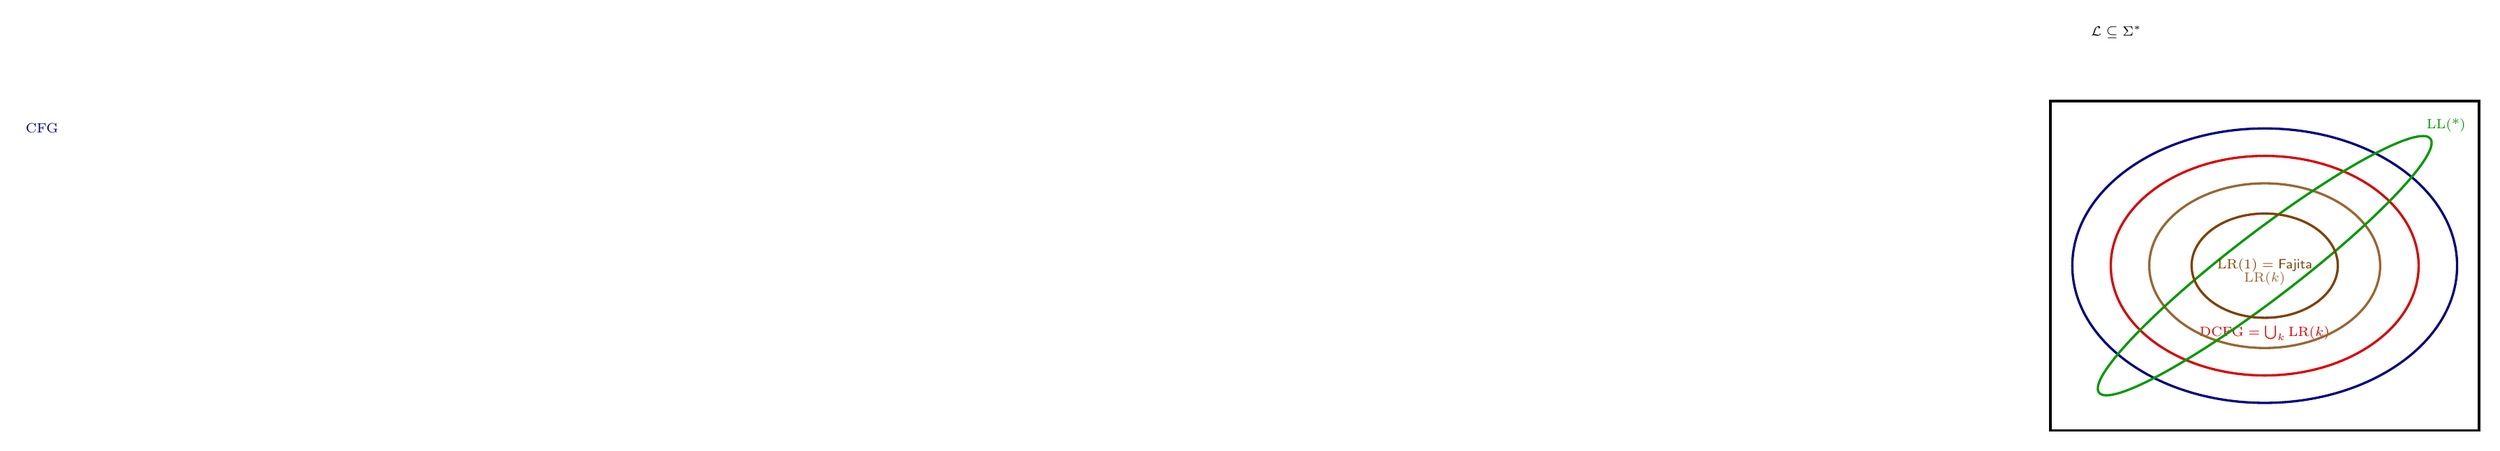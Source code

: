 \begin{tikzpicture}
\begin{scope}[very thick,font=\scriptsize]

\tikzstyle{set}=[circle,font=\scriptsize,above,draw,thick];

% \node[set,scale=2,rotate=4] (A) {A};
% \node[set] (A) {B};
% 
% \node[set] (A) {C};
% \node[set] (A) {D};
% \node[set] (A) {E};
% \node[set] (A) {F};

\draw (-2.7,4) node [above] {$\mathcal L \subseteq{\Sigma^*}$} (-3*1.3,-3) rectangle (3*1.3,3);

\draw[blue!50!black] %CFG
(0,0) circle [x radius=2.5*1.4,y radius=2.5] (0,2.5) node[above, left=40]{$\text{CFG}$};

\draw[red!85!black] %D-CFG
(0,0) circle [x radius=2*1.4,y radius=2] (0,2) node[above=-3.5] {$\text{DCFG} =\bigcup_k\text{LR($k$)}$};

\draw[brown!80!black] 
(0,0) circle [x radius=1.5*1.4,y radius=1.5] (0,1.5) node[above=-2] {LR($k$)};

% \draw (0,2.4) node[above,font=] {$\vdots$};

\draw[green!60!black] (0,0) circle [x radius=3.8,y radius=0.6,rotate=37.5,] (3.3,2.3) node[above] {LL(*)};

\draw[orange!50!black] (0,0) circle [x radius=0.95*1.4,y radius=0.95] node {$\text{LR}(1)=\textsf{Fajita}$};

\end{scope}
\end{tikzpicture}
